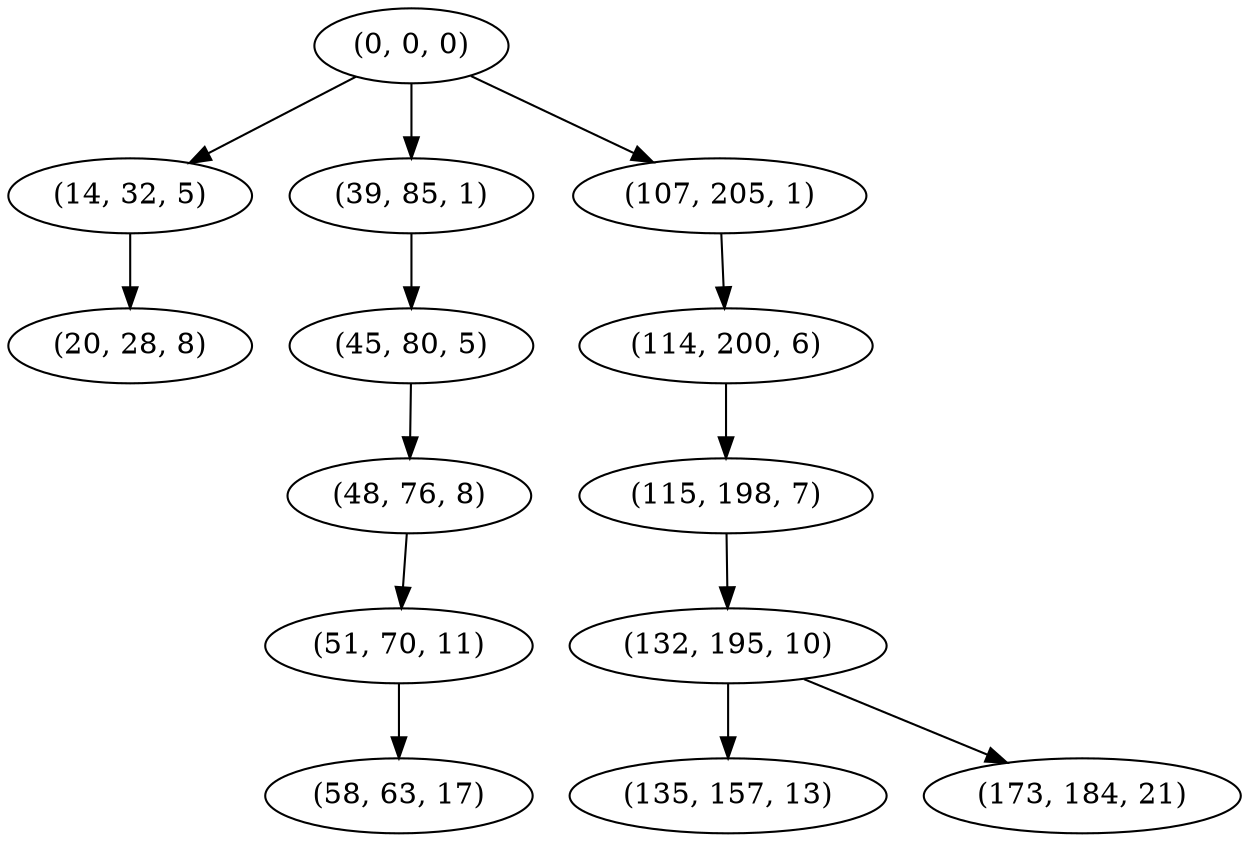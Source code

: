 digraph tree {
    "(0, 0, 0)";
    "(14, 32, 5)";
    "(20, 28, 8)";
    "(39, 85, 1)";
    "(45, 80, 5)";
    "(48, 76, 8)";
    "(51, 70, 11)";
    "(58, 63, 17)";
    "(107, 205, 1)";
    "(114, 200, 6)";
    "(115, 198, 7)";
    "(132, 195, 10)";
    "(135, 157, 13)";
    "(173, 184, 21)";
    "(0, 0, 0)" -> "(14, 32, 5)";
    "(0, 0, 0)" -> "(39, 85, 1)";
    "(0, 0, 0)" -> "(107, 205, 1)";
    "(14, 32, 5)" -> "(20, 28, 8)";
    "(39, 85, 1)" -> "(45, 80, 5)";
    "(45, 80, 5)" -> "(48, 76, 8)";
    "(48, 76, 8)" -> "(51, 70, 11)";
    "(51, 70, 11)" -> "(58, 63, 17)";
    "(107, 205, 1)" -> "(114, 200, 6)";
    "(114, 200, 6)" -> "(115, 198, 7)";
    "(115, 198, 7)" -> "(132, 195, 10)";
    "(132, 195, 10)" -> "(135, 157, 13)";
    "(132, 195, 10)" -> "(173, 184, 21)";
}
